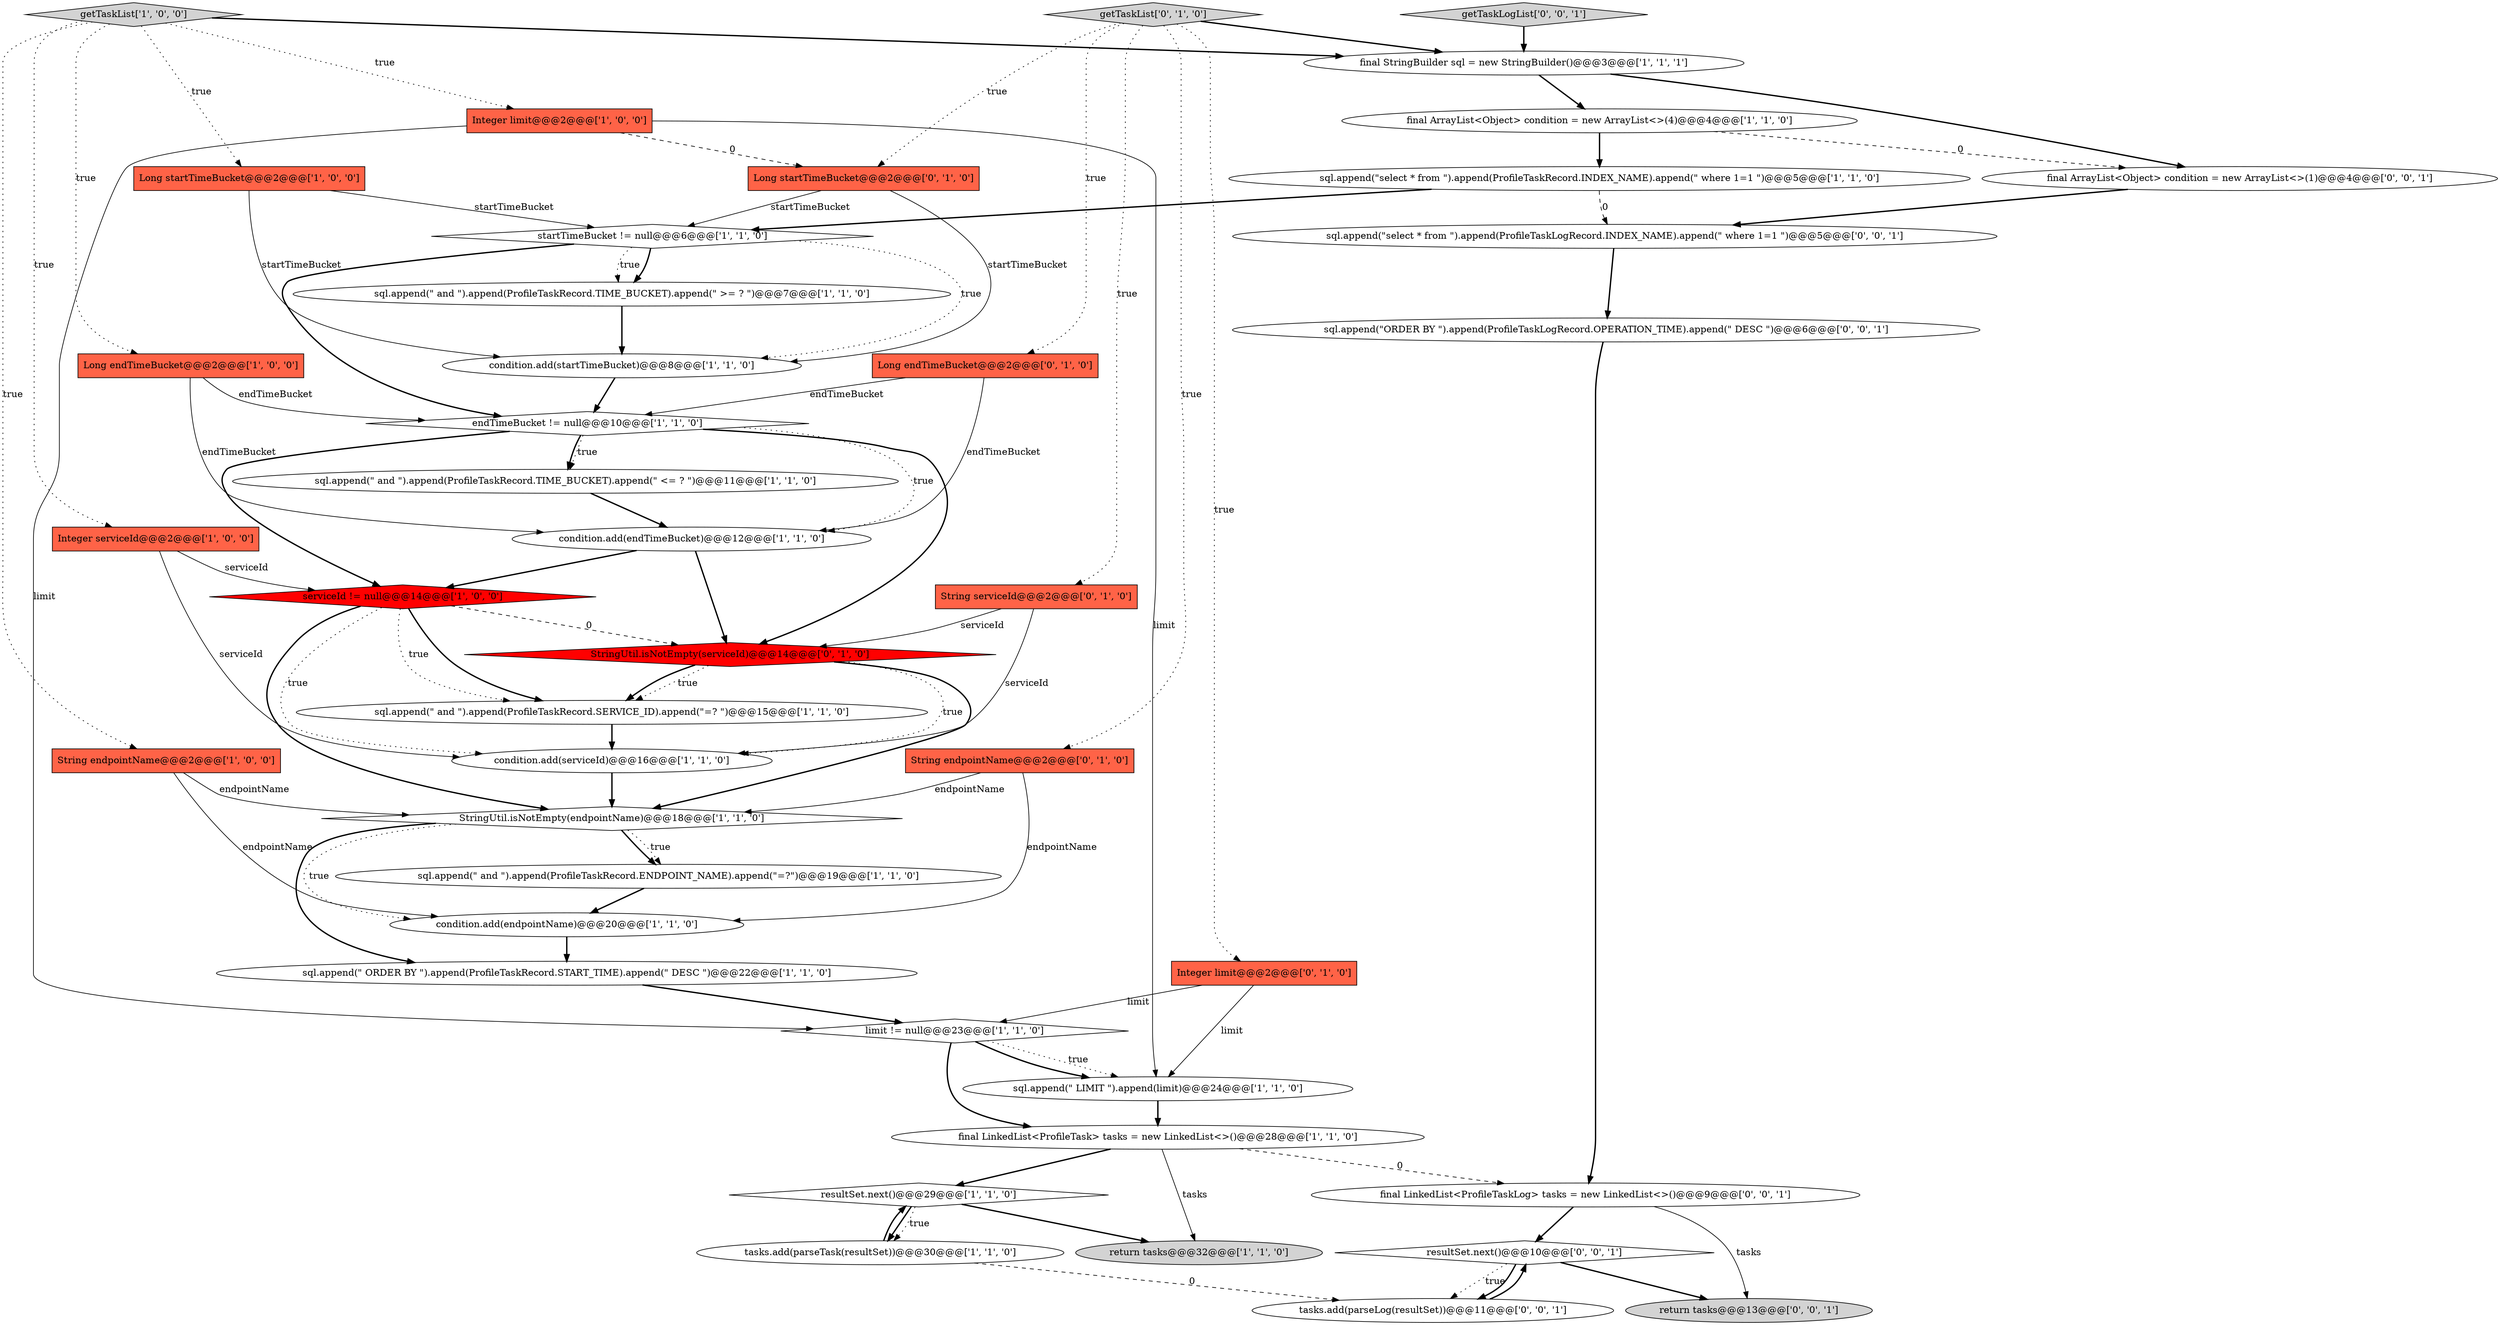 digraph {
11 [style = filled, label = "condition.add(startTimeBucket)@@@8@@@['1', '1', '0']", fillcolor = white, shape = ellipse image = "AAA0AAABBB1BBB"];
23 [style = filled, label = "startTimeBucket != null@@@6@@@['1', '1', '0']", fillcolor = white, shape = diamond image = "AAA0AAABBB1BBB"];
4 [style = filled, label = "condition.add(serviceId)@@@16@@@['1', '1', '0']", fillcolor = white, shape = ellipse image = "AAA0AAABBB1BBB"];
2 [style = filled, label = "serviceId != null@@@14@@@['1', '0', '0']", fillcolor = red, shape = diamond image = "AAA1AAABBB1BBB"];
13 [style = filled, label = "final StringBuilder sql = new StringBuilder()@@@3@@@['1', '1', '1']", fillcolor = white, shape = ellipse image = "AAA0AAABBB1BBB"];
35 [style = filled, label = "sql.append(\"select * from \").append(ProfileTaskLogRecord.INDEX_NAME).append(\" where 1=1 \")@@@5@@@['0', '0', '1']", fillcolor = white, shape = ellipse image = "AAA0AAABBB3BBB"];
39 [style = filled, label = "tasks.add(parseLog(resultSet))@@@11@@@['0', '0', '1']", fillcolor = white, shape = ellipse image = "AAA0AAABBB3BBB"];
5 [style = filled, label = "sql.append(\" ORDER BY \").append(ProfileTaskRecord.START_TIME).append(\" DESC \")@@@22@@@['1', '1', '0']", fillcolor = white, shape = ellipse image = "AAA0AAABBB1BBB"];
21 [style = filled, label = "sql.append(\" and \").append(ProfileTaskRecord.TIME_BUCKET).append(\" <= ? \")@@@11@@@['1', '1', '0']", fillcolor = white, shape = ellipse image = "AAA0AAABBB1BBB"];
8 [style = filled, label = "sql.append(\"select * from \").append(ProfileTaskRecord.INDEX_NAME).append(\" where 1=1 \")@@@5@@@['1', '1', '0']", fillcolor = white, shape = ellipse image = "AAA0AAABBB1BBB"];
14 [style = filled, label = "return tasks@@@32@@@['1', '1', '0']", fillcolor = lightgray, shape = ellipse image = "AAA0AAABBB1BBB"];
16 [style = filled, label = "tasks.add(parseTask(resultSet))@@@30@@@['1', '1', '0']", fillcolor = white, shape = ellipse image = "AAA0AAABBB1BBB"];
27 [style = filled, label = "final LinkedList<ProfileTask> tasks = new LinkedList<>()@@@28@@@['1', '1', '0']", fillcolor = white, shape = ellipse image = "AAA0AAABBB1BBB"];
17 [style = filled, label = "endTimeBucket != null@@@10@@@['1', '1', '0']", fillcolor = white, shape = diamond image = "AAA0AAABBB1BBB"];
38 [style = filled, label = "final LinkedList<ProfileTaskLog> tasks = new LinkedList<>()@@@9@@@['0', '0', '1']", fillcolor = white, shape = ellipse image = "AAA0AAABBB3BBB"];
22 [style = filled, label = "Integer serviceId@@@2@@@['1', '0', '0']", fillcolor = tomato, shape = box image = "AAA0AAABBB1BBB"];
20 [style = filled, label = "sql.append(\" and \").append(ProfileTaskRecord.TIME_BUCKET).append(\" >= ? \")@@@7@@@['1', '1', '0']", fillcolor = white, shape = ellipse image = "AAA0AAABBB1BBB"];
10 [style = filled, label = "sql.append(\" LIMIT \").append(limit)@@@24@@@['1', '1', '0']", fillcolor = white, shape = ellipse image = "AAA0AAABBB1BBB"];
7 [style = filled, label = "getTaskList['1', '0', '0']", fillcolor = lightgray, shape = diamond image = "AAA0AAABBB1BBB"];
15 [style = filled, label = "sql.append(\" and \").append(ProfileTaskRecord.ENDPOINT_NAME).append(\"=?\")@@@19@@@['1', '1', '0']", fillcolor = white, shape = ellipse image = "AAA0AAABBB1BBB"];
29 [style = filled, label = "Long endTimeBucket@@@2@@@['0', '1', '0']", fillcolor = tomato, shape = box image = "AAA0AAABBB2BBB"];
25 [style = filled, label = "Integer limit@@@2@@@['1', '0', '0']", fillcolor = tomato, shape = box image = "AAA1AAABBB1BBB"];
26 [style = filled, label = "StringUtil.isNotEmpty(endpointName)@@@18@@@['1', '1', '0']", fillcolor = white, shape = diamond image = "AAA0AAABBB1BBB"];
1 [style = filled, label = "sql.append(\" and \").append(ProfileTaskRecord.SERVICE_ID).append(\"=? \")@@@15@@@['1', '1', '0']", fillcolor = white, shape = ellipse image = "AAA0AAABBB1BBB"];
19 [style = filled, label = "final ArrayList<Object> condition = new ArrayList<>(4)@@@4@@@['1', '1', '0']", fillcolor = white, shape = ellipse image = "AAA0AAABBB1BBB"];
3 [style = filled, label = "resultSet.next()@@@29@@@['1', '1', '0']", fillcolor = white, shape = diamond image = "AAA0AAABBB1BBB"];
42 [style = filled, label = "return tasks@@@13@@@['0', '0', '1']", fillcolor = lightgray, shape = ellipse image = "AAA0AAABBB3BBB"];
37 [style = filled, label = "final ArrayList<Object> condition = new ArrayList<>(1)@@@4@@@['0', '0', '1']", fillcolor = white, shape = ellipse image = "AAA0AAABBB3BBB"];
33 [style = filled, label = "getTaskList['0', '1', '0']", fillcolor = lightgray, shape = diamond image = "AAA0AAABBB2BBB"];
18 [style = filled, label = "String endpointName@@@2@@@['1', '0', '0']", fillcolor = tomato, shape = box image = "AAA0AAABBB1BBB"];
12 [style = filled, label = "condition.add(endpointName)@@@20@@@['1', '1', '0']", fillcolor = white, shape = ellipse image = "AAA0AAABBB1BBB"];
31 [style = filled, label = "Integer limit@@@2@@@['0', '1', '0']", fillcolor = tomato, shape = box image = "AAA0AAABBB2BBB"];
0 [style = filled, label = "Long startTimeBucket@@@2@@@['1', '0', '0']", fillcolor = tomato, shape = box image = "AAA0AAABBB1BBB"];
40 [style = filled, label = "sql.append(\"ORDER BY \").append(ProfileTaskLogRecord.OPERATION_TIME).append(\" DESC \")@@@6@@@['0', '0', '1']", fillcolor = white, shape = ellipse image = "AAA0AAABBB3BBB"];
41 [style = filled, label = "getTaskLogList['0', '0', '1']", fillcolor = lightgray, shape = diamond image = "AAA0AAABBB3BBB"];
34 [style = filled, label = "Long startTimeBucket@@@2@@@['0', '1', '0']", fillcolor = tomato, shape = box image = "AAA1AAABBB2BBB"];
30 [style = filled, label = "StringUtil.isNotEmpty(serviceId)@@@14@@@['0', '1', '0']", fillcolor = red, shape = diamond image = "AAA1AAABBB2BBB"];
36 [style = filled, label = "resultSet.next()@@@10@@@['0', '0', '1']", fillcolor = white, shape = diamond image = "AAA0AAABBB3BBB"];
6 [style = filled, label = "Long endTimeBucket@@@2@@@['1', '0', '0']", fillcolor = tomato, shape = box image = "AAA0AAABBB1BBB"];
28 [style = filled, label = "String serviceId@@@2@@@['0', '1', '0']", fillcolor = tomato, shape = box image = "AAA0AAABBB2BBB"];
24 [style = filled, label = "condition.add(endTimeBucket)@@@12@@@['1', '1', '0']", fillcolor = white, shape = ellipse image = "AAA0AAABBB1BBB"];
32 [style = filled, label = "String endpointName@@@2@@@['0', '1', '0']", fillcolor = tomato, shape = box image = "AAA0AAABBB2BBB"];
9 [style = filled, label = "limit != null@@@23@@@['1', '1', '0']", fillcolor = white, shape = diamond image = "AAA0AAABBB1BBB"];
27->38 [style = dashed, label="0"];
2->26 [style = bold, label=""];
12->5 [style = bold, label=""];
5->9 [style = bold, label=""];
32->26 [style = solid, label="endpointName"];
33->28 [style = dotted, label="true"];
8->35 [style = dashed, label="0"];
26->12 [style = dotted, label="true"];
28->4 [style = solid, label="serviceId"];
21->24 [style = bold, label=""];
18->26 [style = solid, label="endpointName"];
9->10 [style = bold, label=""];
3->16 [style = bold, label=""];
40->38 [style = bold, label=""];
24->30 [style = bold, label=""];
36->39 [style = dotted, label="true"];
26->15 [style = bold, label=""];
23->17 [style = bold, label=""];
22->4 [style = solid, label="serviceId"];
17->21 [style = bold, label=""];
41->13 [style = bold, label=""];
16->39 [style = dashed, label="0"];
16->3 [style = bold, label=""];
7->6 [style = dotted, label="true"];
1->4 [style = bold, label=""];
25->34 [style = dashed, label="0"];
8->23 [style = bold, label=""];
34->11 [style = solid, label="startTimeBucket"];
33->32 [style = dotted, label="true"];
30->26 [style = bold, label=""];
31->10 [style = solid, label="limit"];
2->30 [style = dashed, label="0"];
33->13 [style = bold, label=""];
25->10 [style = solid, label="limit"];
6->24 [style = solid, label="endTimeBucket"];
13->37 [style = bold, label=""];
35->40 [style = bold, label=""];
17->2 [style = bold, label=""];
31->9 [style = solid, label="limit"];
29->24 [style = solid, label="endTimeBucket"];
11->17 [style = bold, label=""];
15->12 [style = bold, label=""];
7->22 [style = dotted, label="true"];
17->21 [style = dotted, label="true"];
9->10 [style = dotted, label="true"];
36->42 [style = bold, label=""];
33->31 [style = dotted, label="true"];
23->20 [style = bold, label=""];
0->11 [style = solid, label="startTimeBucket"];
2->1 [style = bold, label=""];
30->4 [style = dotted, label="true"];
7->0 [style = dotted, label="true"];
36->39 [style = bold, label=""];
9->27 [style = bold, label=""];
23->20 [style = dotted, label="true"];
13->19 [style = bold, label=""];
18->12 [style = solid, label="endpointName"];
2->4 [style = dotted, label="true"];
26->15 [style = dotted, label="true"];
7->18 [style = dotted, label="true"];
33->29 [style = dotted, label="true"];
27->14 [style = solid, label="tasks"];
37->35 [style = bold, label=""];
17->24 [style = dotted, label="true"];
29->17 [style = solid, label="endTimeBucket"];
20->11 [style = bold, label=""];
7->13 [style = bold, label=""];
30->1 [style = dotted, label="true"];
22->2 [style = solid, label="serviceId"];
30->1 [style = bold, label=""];
38->42 [style = solid, label="tasks"];
24->2 [style = bold, label=""];
26->5 [style = bold, label=""];
10->27 [style = bold, label=""];
32->12 [style = solid, label="endpointName"];
33->34 [style = dotted, label="true"];
3->14 [style = bold, label=""];
27->3 [style = bold, label=""];
4->26 [style = bold, label=""];
38->36 [style = bold, label=""];
17->30 [style = bold, label=""];
25->9 [style = solid, label="limit"];
19->8 [style = bold, label=""];
0->23 [style = solid, label="startTimeBucket"];
28->30 [style = solid, label="serviceId"];
2->1 [style = dotted, label="true"];
34->23 [style = solid, label="startTimeBucket"];
7->25 [style = dotted, label="true"];
39->36 [style = bold, label=""];
19->37 [style = dashed, label="0"];
3->16 [style = dotted, label="true"];
6->17 [style = solid, label="endTimeBucket"];
23->11 [style = dotted, label="true"];
}
